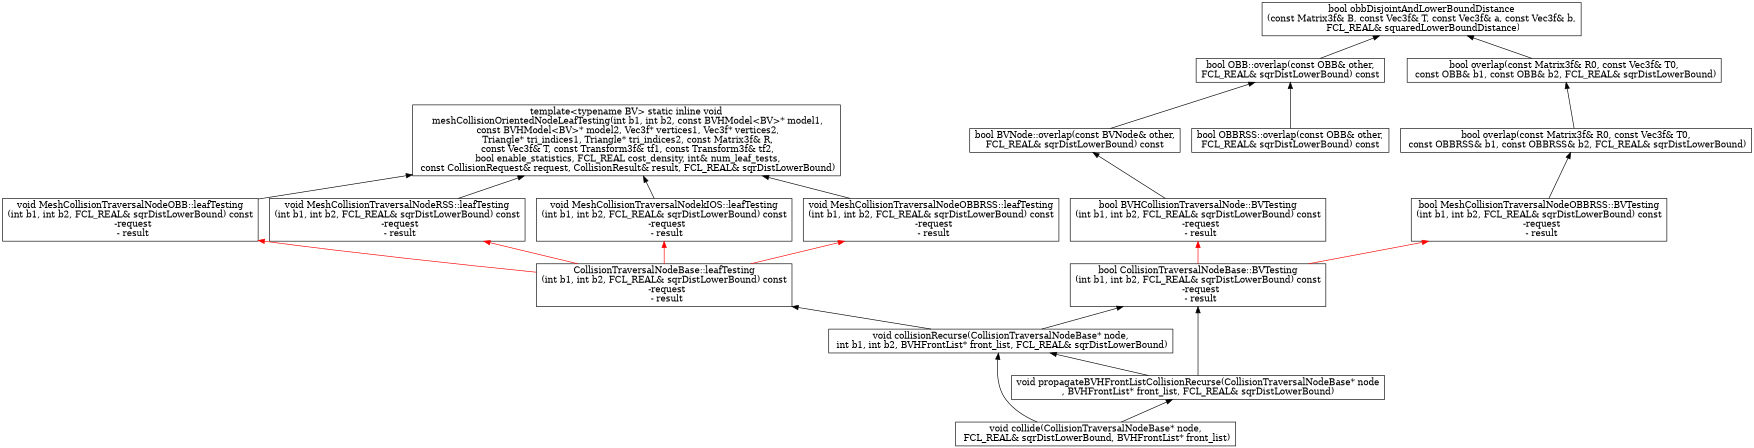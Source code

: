 digraph CD  {

	rankdir = BT
	compound=true
        size = 11.7

        "bool OBB::overlap(const OBB& other,\nFCL_REAL& sqrDistLowerBound) const" [shape = box]
        "bool OBBRSS::overlap(const OBB& other,\nFCL_REAL& sqrDistLowerBound) const" [shape = box]
        "bool overlap(const Matrix3f& R0, const Vec3f& T0,\n const OBB& b1, const OBB& b2, FCL_REAL& sqrDistLowerBound)" [shape = box]
        "bool overlap(const Matrix3f& R0, const Vec3f& T0,\n const OBBRSS& b1, const OBBRSS& b2, FCL_REAL& sqrDistLowerBound)" [shape = box]
        "bool BVNode::overlap(const BVNode& other,\nFCL_REAL& sqrDistLowerBound) const" [shape = box]
        "bool BVHCollisionTraversalNode::BVTesting\n(int b1, int b2, FCL_REAL& sqrDistLowerBound) const\n  -request\n  - result" [shape = box]
        "bool CollisionTraversalNodeBase::BVTesting\n(int b1, int b2, FCL_REAL& sqrDistLowerBound) const\n  -request\n  - result" [shape = box]
        "void collide(CollisionTraversalNodeBase* node,\n FCL_REAL& sqrDistLowerBound, BVHFrontList* front_list)" [shape = box]
        "void collisionRecurse(CollisionTraversalNodeBase* node,\n int b1, int b2, BVHFrontList* front_list, FCL_REAL& sqrDistLowerBound)" [shape = box]
        "void propagateBVHFrontListCollisionRecurse(CollisionTraversalNodeBase* node\n, BVHFrontList* front_list, FCL_REAL& sqrDistLowerBound)" [shape = box]
        "template<typename BV> static inline void\n meshCollisionOrientedNodeLeafTesting(int b1, int b2, const BVHModel<BV>* model1,\n const BVHModel<BV>* model2, Vec3f* vertices1, Vec3f* vertices2,\n Triangle* tri_indices1, Triangle* tri_indices2, const Matrix3f& R,\n const Vec3f& T, const Transform3f& tf1, const Transform3f& tf2,\n bool enable_statistics, FCL_REAL cost_density, int& num_leaf_tests,\n const CollisionRequest& request, CollisionResult& result, FCL_REAL& sqrDistLowerBound)" [shape = box]
        "void MeshCollisionTraversalNodeOBB::leafTesting\n(int b1, int b2, FCL_REAL& sqrDistLowerBound) const\n  -request\n  - result" [shape = box]
        "void MeshCollisionTraversalNodeRSS::leafTesting\n(int b1, int b2, FCL_REAL& sqrDistLowerBound) const\n  -request\n  - result" [shape = box]
        "void MeshCollisionTraversalNodekIOS::leafTesting\n(int b1, int b2, FCL_REAL& sqrDistLowerBound) const\n  -request\n  - result" [shape = box]
        "bool MeshCollisionTraversalNodeOBBRSS::BVTesting\n(int b1, int b2, FCL_REAL& sqrDistLowerBound) const\n  -request\n  - result" [shape = box]
        "void MeshCollisionTraversalNodeOBBRSS::leafTesting\n(int b1, int b2, FCL_REAL& sqrDistLowerBound) const\n  -request\n  - result" [shape = box]
        "CollisionTraversalNodeBase::leafTesting\n(int b1, int b2, FCL_REAL& sqrDistLowerBound) const\n  -request\n  - result" [shape = box]
        "bool obbDisjointAndLowerBoundDistance\n(const Matrix3f& B, const Vec3f& T, const Vec3f& a, const Vec3f& b,\n FCL_REAL& squaredLowerBoundDistance)" [shape = box]

        "bool OBB::overlap(const OBB& other,\nFCL_REAL& sqrDistLowerBound) const" -> "bool obbDisjointAndLowerBoundDistance\n(const Matrix3f& B, const Vec3f& T, const Vec3f& a, const Vec3f& b,\n FCL_REAL& squaredLowerBoundDistance)"
        "bool overlap(const Matrix3f& R0, const Vec3f& T0,\n const OBB& b1, const OBB& b2, FCL_REAL& sqrDistLowerBound)" -> "bool obbDisjointAndLowerBoundDistance\n(const Matrix3f& B, const Vec3f& T, const Vec3f& a, const Vec3f& b,\n FCL_REAL& squaredLowerBoundDistance)"
        "bool overlap(const Matrix3f& R0, const Vec3f& T0,\n const OBBRSS& b1, const OBBRSS& b2, FCL_REAL& sqrDistLowerBound)" -> "bool overlap(const Matrix3f& R0, const Vec3f& T0,\n const OBB& b1, const OBB& b2, FCL_REAL& sqrDistLowerBound)"
        "void collide(CollisionTraversalNodeBase* node,\n FCL_REAL& sqrDistLowerBound, BVHFrontList* front_list)"-> "void propagateBVHFrontListCollisionRecurse(CollisionTraversalNodeBase* node\n, BVHFrontList* front_list, FCL_REAL& sqrDistLowerBound)"
        "void collide(CollisionTraversalNodeBase* node,\n FCL_REAL& sqrDistLowerBound, BVHFrontList* front_list)" -> "void collisionRecurse(CollisionTraversalNodeBase* node,\n int b1, int b2, BVHFrontList* front_list, FCL_REAL& sqrDistLowerBound)"
        "void collisionRecurse(CollisionTraversalNodeBase* node,\n int b1, int b2, BVHFrontList* front_list, FCL_REAL& sqrDistLowerBound)" -> "bool CollisionTraversalNodeBase::BVTesting\n(int b1, int b2, FCL_REAL& sqrDistLowerBound) const\n  -request\n  - result"
        "void collisionRecurse(CollisionTraversalNodeBase* node,\n int b1, int b2, BVHFrontList* front_list, FCL_REAL& sqrDistLowerBound)" -> "CollisionTraversalNodeBase::leafTesting\n(int b1, int b2, FCL_REAL& sqrDistLowerBound) const\n  -request\n  - result"
        "void propagateBVHFrontListCollisionRecurse(CollisionTraversalNodeBase* node\n, BVHFrontList* front_list, FCL_REAL& sqrDistLowerBound)" -> "void collisionRecurse(CollisionTraversalNodeBase* node,\n int b1, int b2, BVHFrontList* front_list, FCL_REAL& sqrDistLowerBound)"
        "void propagateBVHFrontListCollisionRecurse(CollisionTraversalNodeBase* node\n, BVHFrontList* front_list, FCL_REAL& sqrDistLowerBound)" -> "bool CollisionTraversalNodeBase::BVTesting\n(int b1, int b2, FCL_REAL& sqrDistLowerBound) const\n  -request\n  - result"
        "void MeshCollisionTraversalNodeOBB::leafTesting\n(int b1, int b2, FCL_REAL& sqrDistLowerBound) const\n  -request\n  - result"-> "template<typename BV> static inline void\n meshCollisionOrientedNodeLeafTesting(int b1, int b2, const BVHModel<BV>* model1,\n const BVHModel<BV>* model2, Vec3f* vertices1, Vec3f* vertices2,\n Triangle* tri_indices1, Triangle* tri_indices2, const Matrix3f& R,\n const Vec3f& T, const Transform3f& tf1, const Transform3f& tf2,\n bool enable_statistics, FCL_REAL cost_density, int& num_leaf_tests,\n const CollisionRequest& request, CollisionResult& result, FCL_REAL& sqrDistLowerBound)"
      "void MeshCollisionTraversalNodeRSS::leafTesting\n(int b1, int b2, FCL_REAL& sqrDistLowerBound) const\n  -request\n  - result" -> "template<typename BV> static inline void\n meshCollisionOrientedNodeLeafTesting(int b1, int b2, const BVHModel<BV>* model1,\n const BVHModel<BV>* model2, Vec3f* vertices1, Vec3f* vertices2,\n Triangle* tri_indices1, Triangle* tri_indices2, const Matrix3f& R,\n const Vec3f& T, const Transform3f& tf1, const Transform3f& tf2,\n bool enable_statistics, FCL_REAL cost_density, int& num_leaf_tests,\n const CollisionRequest& request, CollisionResult& result, FCL_REAL& sqrDistLowerBound)"
      "void MeshCollisionTraversalNodekIOS::leafTesting\n(int b1, int b2, FCL_REAL& sqrDistLowerBound) const\n  -request\n  - result" -> "template<typename BV> static inline void\n meshCollisionOrientedNodeLeafTesting(int b1, int b2, const BVHModel<BV>* model1,\n const BVHModel<BV>* model2, Vec3f* vertices1, Vec3f* vertices2,\n Triangle* tri_indices1, Triangle* tri_indices2, const Matrix3f& R,\n const Vec3f& T, const Transform3f& tf1, const Transform3f& tf2,\n bool enable_statistics, FCL_REAL cost_density, int& num_leaf_tests,\n const CollisionRequest& request, CollisionResult& result, FCL_REAL& sqrDistLowerBound)"
"bool MeshCollisionTraversalNodeOBBRSS::BVTesting\n(int b1, int b2, FCL_REAL& sqrDistLowerBound) const\n  -request\n  - result" -> "bool overlap(const Matrix3f& R0, const Vec3f& T0,\n const OBBRSS& b1, const OBBRSS& b2, FCL_REAL& sqrDistLowerBound)"
      "void MeshCollisionTraversalNodeOBBRSS::leafTesting\n(int b1, int b2, FCL_REAL& sqrDistLowerBound) const\n  -request\n  - result" -> "template<typename BV> static inline void\n meshCollisionOrientedNodeLeafTesting(int b1, int b2, const BVHModel<BV>* model1,\n const BVHModel<BV>* model2, Vec3f* vertices1, Vec3f* vertices2,\n Triangle* tri_indices1, Triangle* tri_indices2, const Matrix3f& R,\n const Vec3f& T, const Transform3f& tf1, const Transform3f& tf2,\n bool enable_statistics, FCL_REAL cost_density, int& num_leaf_tests,\n const CollisionRequest& request, CollisionResult& result, FCL_REAL& sqrDistLowerBound)"
      "bool CollisionTraversalNodeBase::BVTesting\n(int b1, int b2, FCL_REAL& sqrDistLowerBound) const\n  -request\n  - result" -> "bool MeshCollisionTraversalNodeOBBRSS::BVTesting\n(int b1, int b2, FCL_REAL& sqrDistLowerBound) const\n  -request\n  - result" [color=red]
      "CollisionTraversalNodeBase::leafTesting\n(int b1, int b2, FCL_REAL& sqrDistLowerBound) const\n  -request\n  - result" -> "void MeshCollisionTraversalNodeOBB::leafTesting\n(int b1, int b2, FCL_REAL& sqrDistLowerBound) const\n  -request\n  - result" [color=red]
      "CollisionTraversalNodeBase::leafTesting\n(int b1, int b2, FCL_REAL& sqrDistLowerBound) const\n  -request\n  - result" -> "void MeshCollisionTraversalNodeRSS::leafTesting\n(int b1, int b2, FCL_REAL& sqrDistLowerBound) const\n  -request\n  - result" [color=red]
      "CollisionTraversalNodeBase::leafTesting\n(int b1, int b2, FCL_REAL& sqrDistLowerBound) const\n  -request\n  - result" -> "void MeshCollisionTraversalNodekIOS::leafTesting\n(int b1, int b2, FCL_REAL& sqrDistLowerBound) const\n  -request\n  - result" [color=red]
      "CollisionTraversalNodeBase::leafTesting\n(int b1, int b2, FCL_REAL& sqrDistLowerBound) const\n  -request\n  - result" -> "void MeshCollisionTraversalNodeOBBRSS::leafTesting\n(int b1, int b2, FCL_REAL& sqrDistLowerBound) const\n  -request\n  - result" [color=red]
      "bool CollisionTraversalNodeBase::BVTesting\n(int b1, int b2, FCL_REAL& sqrDistLowerBound) const\n  -request\n  - result" -> "bool BVHCollisionTraversalNode::BVTesting\n(int b1, int b2, FCL_REAL& sqrDistLowerBound) const\n  -request\n  - result" [color = red]
      "bool OBBRSS::overlap(const OBB& other,\nFCL_REAL& sqrDistLowerBound) const" -> "bool OBB::overlap(const OBB& other,\nFCL_REAL& sqrDistLowerBound) const"
      "bool BVNode::overlap(const BVNode& other,\nFCL_REAL& sqrDistLowerBound) const" -> "bool OBB::overlap(const OBB& other,\nFCL_REAL& sqrDistLowerBound) const"
      "bool BVHCollisionTraversalNode::BVTesting\n(int b1, int b2, FCL_REAL& sqrDistLowerBound) const\n  -request\n  - result" -> "bool BVNode::overlap(const BVNode& other,\nFCL_REAL& sqrDistLowerBound) const"
}